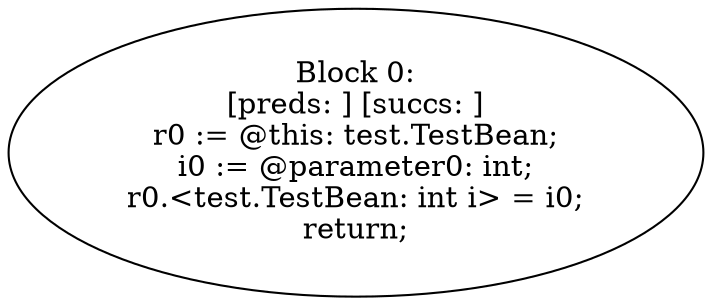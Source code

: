 digraph "unitGraph" {
    "Block 0:
[preds: ] [succs: ]
r0 := @this: test.TestBean;
i0 := @parameter0: int;
r0.<test.TestBean: int i> = i0;
return;
"
}
